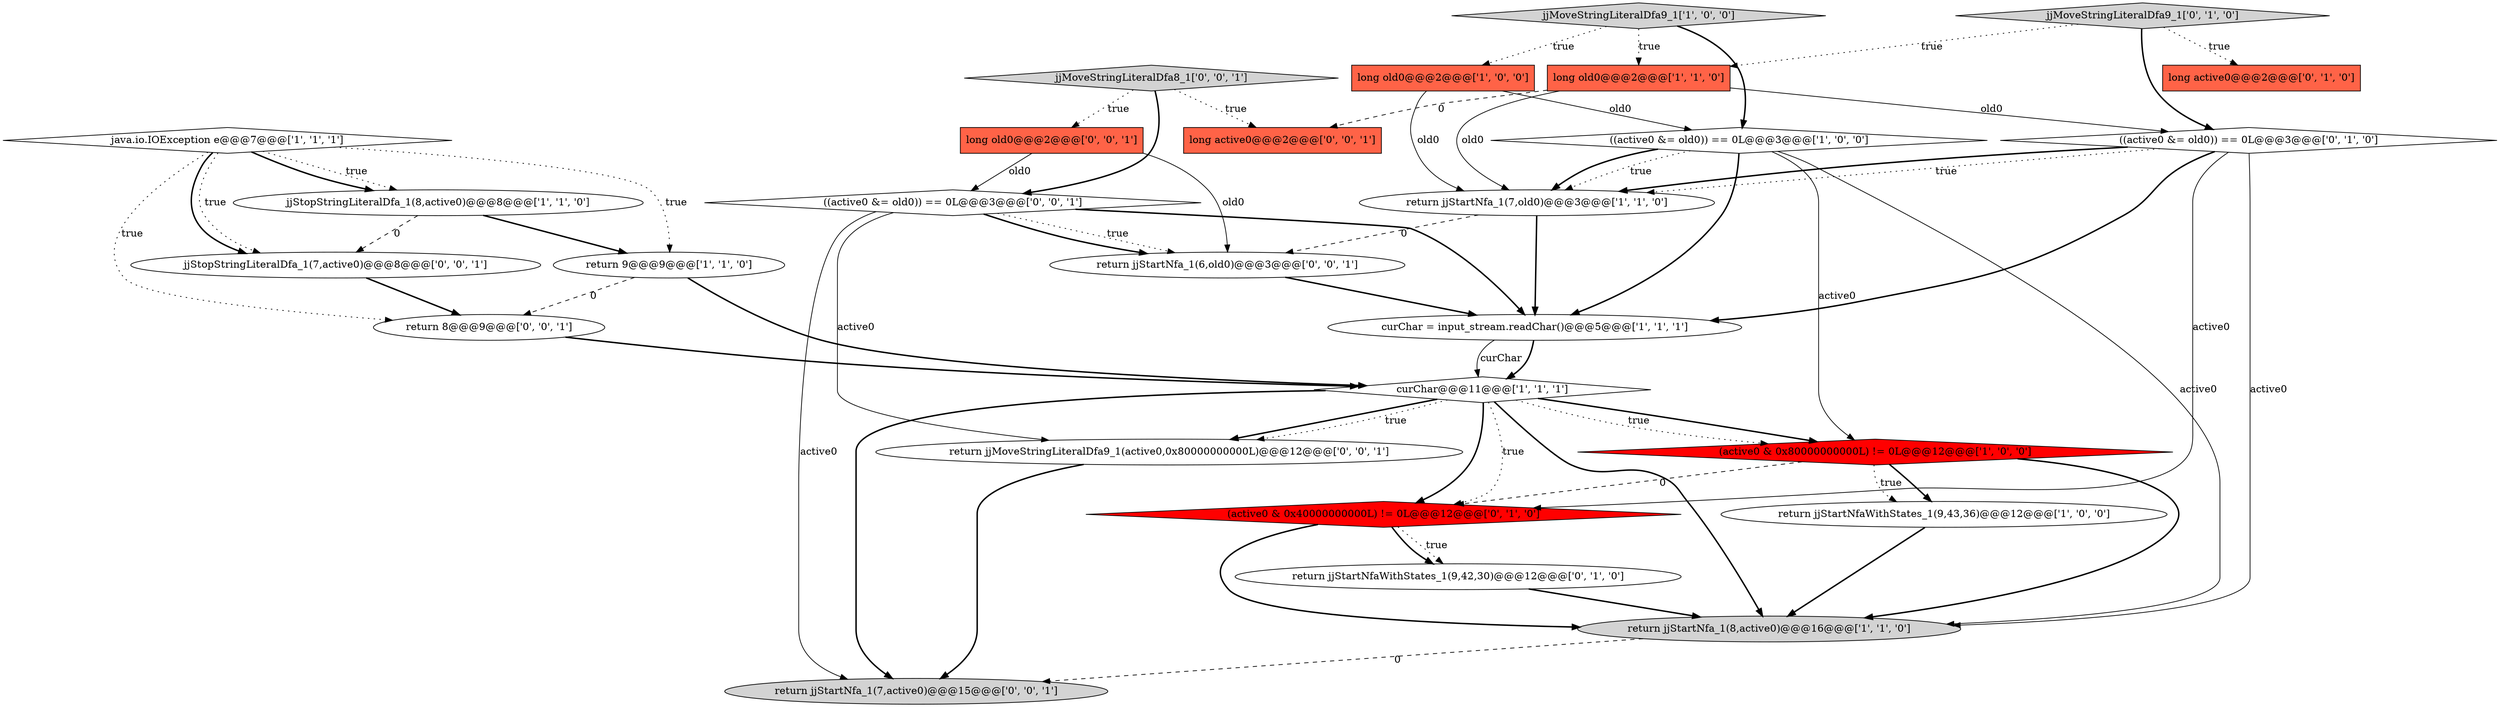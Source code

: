 digraph {
2 [style = filled, label = "long old0@@@2@@@['1', '1', '0']", fillcolor = tomato, shape = box image = "AAA0AAABBB1BBB"];
6 [style = filled, label = "(active0 & 0x80000000000L) != 0L@@@12@@@['1', '0', '0']", fillcolor = red, shape = diamond image = "AAA1AAABBB1BBB"];
17 [style = filled, label = "(active0 & 0x40000000000L) != 0L@@@12@@@['0', '1', '0']", fillcolor = red, shape = diamond image = "AAA1AAABBB2BBB"];
13 [style = filled, label = "((active0 &= old0)) == 0L@@@3@@@['0', '1', '0']", fillcolor = white, shape = diamond image = "AAA0AAABBB2BBB"];
18 [style = filled, label = "jjStopStringLiteralDfa_1(7,active0)@@@8@@@['0', '0', '1']", fillcolor = white, shape = ellipse image = "AAA0AAABBB3BBB"];
14 [style = filled, label = "return jjStartNfaWithStates_1(9,42,30)@@@12@@@['0', '1', '0']", fillcolor = white, shape = ellipse image = "AAA0AAABBB2BBB"];
26 [style = filled, label = "jjMoveStringLiteralDfa8_1['0', '0', '1']", fillcolor = lightgray, shape = diamond image = "AAA0AAABBB3BBB"];
7 [style = filled, label = "((active0 &= old0)) == 0L@@@3@@@['1', '0', '0']", fillcolor = white, shape = diamond image = "AAA0AAABBB1BBB"];
9 [style = filled, label = "jjStopStringLiteralDfa_1(8,active0)@@@8@@@['1', '1', '0']", fillcolor = white, shape = ellipse image = "AAA0AAABBB1BBB"];
16 [style = filled, label = "jjMoveStringLiteralDfa9_1['0', '1', '0']", fillcolor = lightgray, shape = diamond image = "AAA0AAABBB2BBB"];
0 [style = filled, label = "jjMoveStringLiteralDfa9_1['1', '0', '0']", fillcolor = lightgray, shape = diamond image = "AAA0AAABBB1BBB"];
20 [style = filled, label = "long old0@@@2@@@['0', '0', '1']", fillcolor = tomato, shape = box image = "AAA0AAABBB3BBB"];
1 [style = filled, label = "long old0@@@2@@@['1', '0', '0']", fillcolor = tomato, shape = box image = "AAA0AAABBB1BBB"];
3 [style = filled, label = "curChar = input_stream.readChar()@@@5@@@['1', '1', '1']", fillcolor = white, shape = ellipse image = "AAA0AAABBB1BBB"];
8 [style = filled, label = "return jjStartNfa_1(7,old0)@@@3@@@['1', '1', '0']", fillcolor = white, shape = ellipse image = "AAA0AAABBB1BBB"];
4 [style = filled, label = "return jjStartNfaWithStates_1(9,43,36)@@@12@@@['1', '0', '0']", fillcolor = white, shape = ellipse image = "AAA0AAABBB1BBB"];
10 [style = filled, label = "return jjStartNfa_1(8,active0)@@@16@@@['1', '1', '0']", fillcolor = lightgray, shape = ellipse image = "AAA0AAABBB1BBB"];
5 [style = filled, label = "return 9@@@9@@@['1', '1', '0']", fillcolor = white, shape = ellipse image = "AAA0AAABBB1BBB"];
11 [style = filled, label = "java.io.IOException e@@@7@@@['1', '1', '1']", fillcolor = white, shape = diamond image = "AAA0AAABBB1BBB"];
21 [style = filled, label = "return jjStartNfa_1(6,old0)@@@3@@@['0', '0', '1']", fillcolor = white, shape = ellipse image = "AAA0AAABBB3BBB"];
19 [style = filled, label = "((active0 &= old0)) == 0L@@@3@@@['0', '0', '1']", fillcolor = white, shape = diamond image = "AAA0AAABBB3BBB"];
22 [style = filled, label = "return jjStartNfa_1(7,active0)@@@15@@@['0', '0', '1']", fillcolor = lightgray, shape = ellipse image = "AAA0AAABBB3BBB"];
23 [style = filled, label = "return 8@@@9@@@['0', '0', '1']", fillcolor = white, shape = ellipse image = "AAA0AAABBB3BBB"];
15 [style = filled, label = "long active0@@@2@@@['0', '1', '0']", fillcolor = tomato, shape = box image = "AAA0AAABBB2BBB"];
25 [style = filled, label = "long active0@@@2@@@['0', '0', '1']", fillcolor = tomato, shape = box image = "AAA0AAABBB3BBB"];
12 [style = filled, label = "curChar@@@11@@@['1', '1', '1']", fillcolor = white, shape = diamond image = "AAA0AAABBB1BBB"];
24 [style = filled, label = "return jjMoveStringLiteralDfa9_1(active0,0x80000000000L)@@@12@@@['0', '0', '1']", fillcolor = white, shape = ellipse image = "AAA0AAABBB3BBB"];
4->10 [style = bold, label=""];
17->10 [style = bold, label=""];
12->17 [style = dotted, label="true"];
16->13 [style = bold, label=""];
16->2 [style = dotted, label="true"];
18->23 [style = bold, label=""];
26->25 [style = dotted, label="true"];
5->23 [style = dashed, label="0"];
9->18 [style = dashed, label="0"];
16->15 [style = dotted, label="true"];
11->23 [style = dotted, label="true"];
8->3 [style = bold, label=""];
12->17 [style = bold, label=""];
17->14 [style = dotted, label="true"];
14->10 [style = bold, label=""];
26->20 [style = dotted, label="true"];
11->9 [style = dotted, label="true"];
11->5 [style = dotted, label="true"];
2->8 [style = solid, label="old0"];
19->21 [style = dotted, label="true"];
6->17 [style = dashed, label="0"];
3->12 [style = bold, label=""];
12->24 [style = bold, label=""];
11->18 [style = dotted, label="true"];
21->3 [style = bold, label=""];
7->8 [style = bold, label=""];
11->9 [style = bold, label=""];
1->7 [style = solid, label="old0"];
12->6 [style = bold, label=""];
24->22 [style = bold, label=""];
19->24 [style = solid, label="active0"];
26->19 [style = bold, label=""];
7->3 [style = bold, label=""];
11->18 [style = bold, label=""];
0->7 [style = bold, label=""];
6->4 [style = bold, label=""];
8->21 [style = dashed, label="0"];
12->10 [style = bold, label=""];
10->22 [style = dashed, label="0"];
6->4 [style = dotted, label="true"];
13->3 [style = bold, label=""];
5->12 [style = bold, label=""];
19->22 [style = solid, label="active0"];
12->6 [style = dotted, label="true"];
13->8 [style = dotted, label="true"];
17->14 [style = bold, label=""];
1->8 [style = solid, label="old0"];
20->21 [style = solid, label="old0"];
6->10 [style = bold, label=""];
12->24 [style = dotted, label="true"];
2->25 [style = dashed, label="0"];
9->5 [style = bold, label=""];
13->10 [style = solid, label="active0"];
7->10 [style = solid, label="active0"];
23->12 [style = bold, label=""];
19->21 [style = bold, label=""];
13->17 [style = solid, label="active0"];
0->2 [style = dotted, label="true"];
13->8 [style = bold, label=""];
3->12 [style = solid, label="curChar"];
7->8 [style = dotted, label="true"];
19->3 [style = bold, label=""];
12->22 [style = bold, label=""];
0->1 [style = dotted, label="true"];
7->6 [style = solid, label="active0"];
2->13 [style = solid, label="old0"];
20->19 [style = solid, label="old0"];
}
